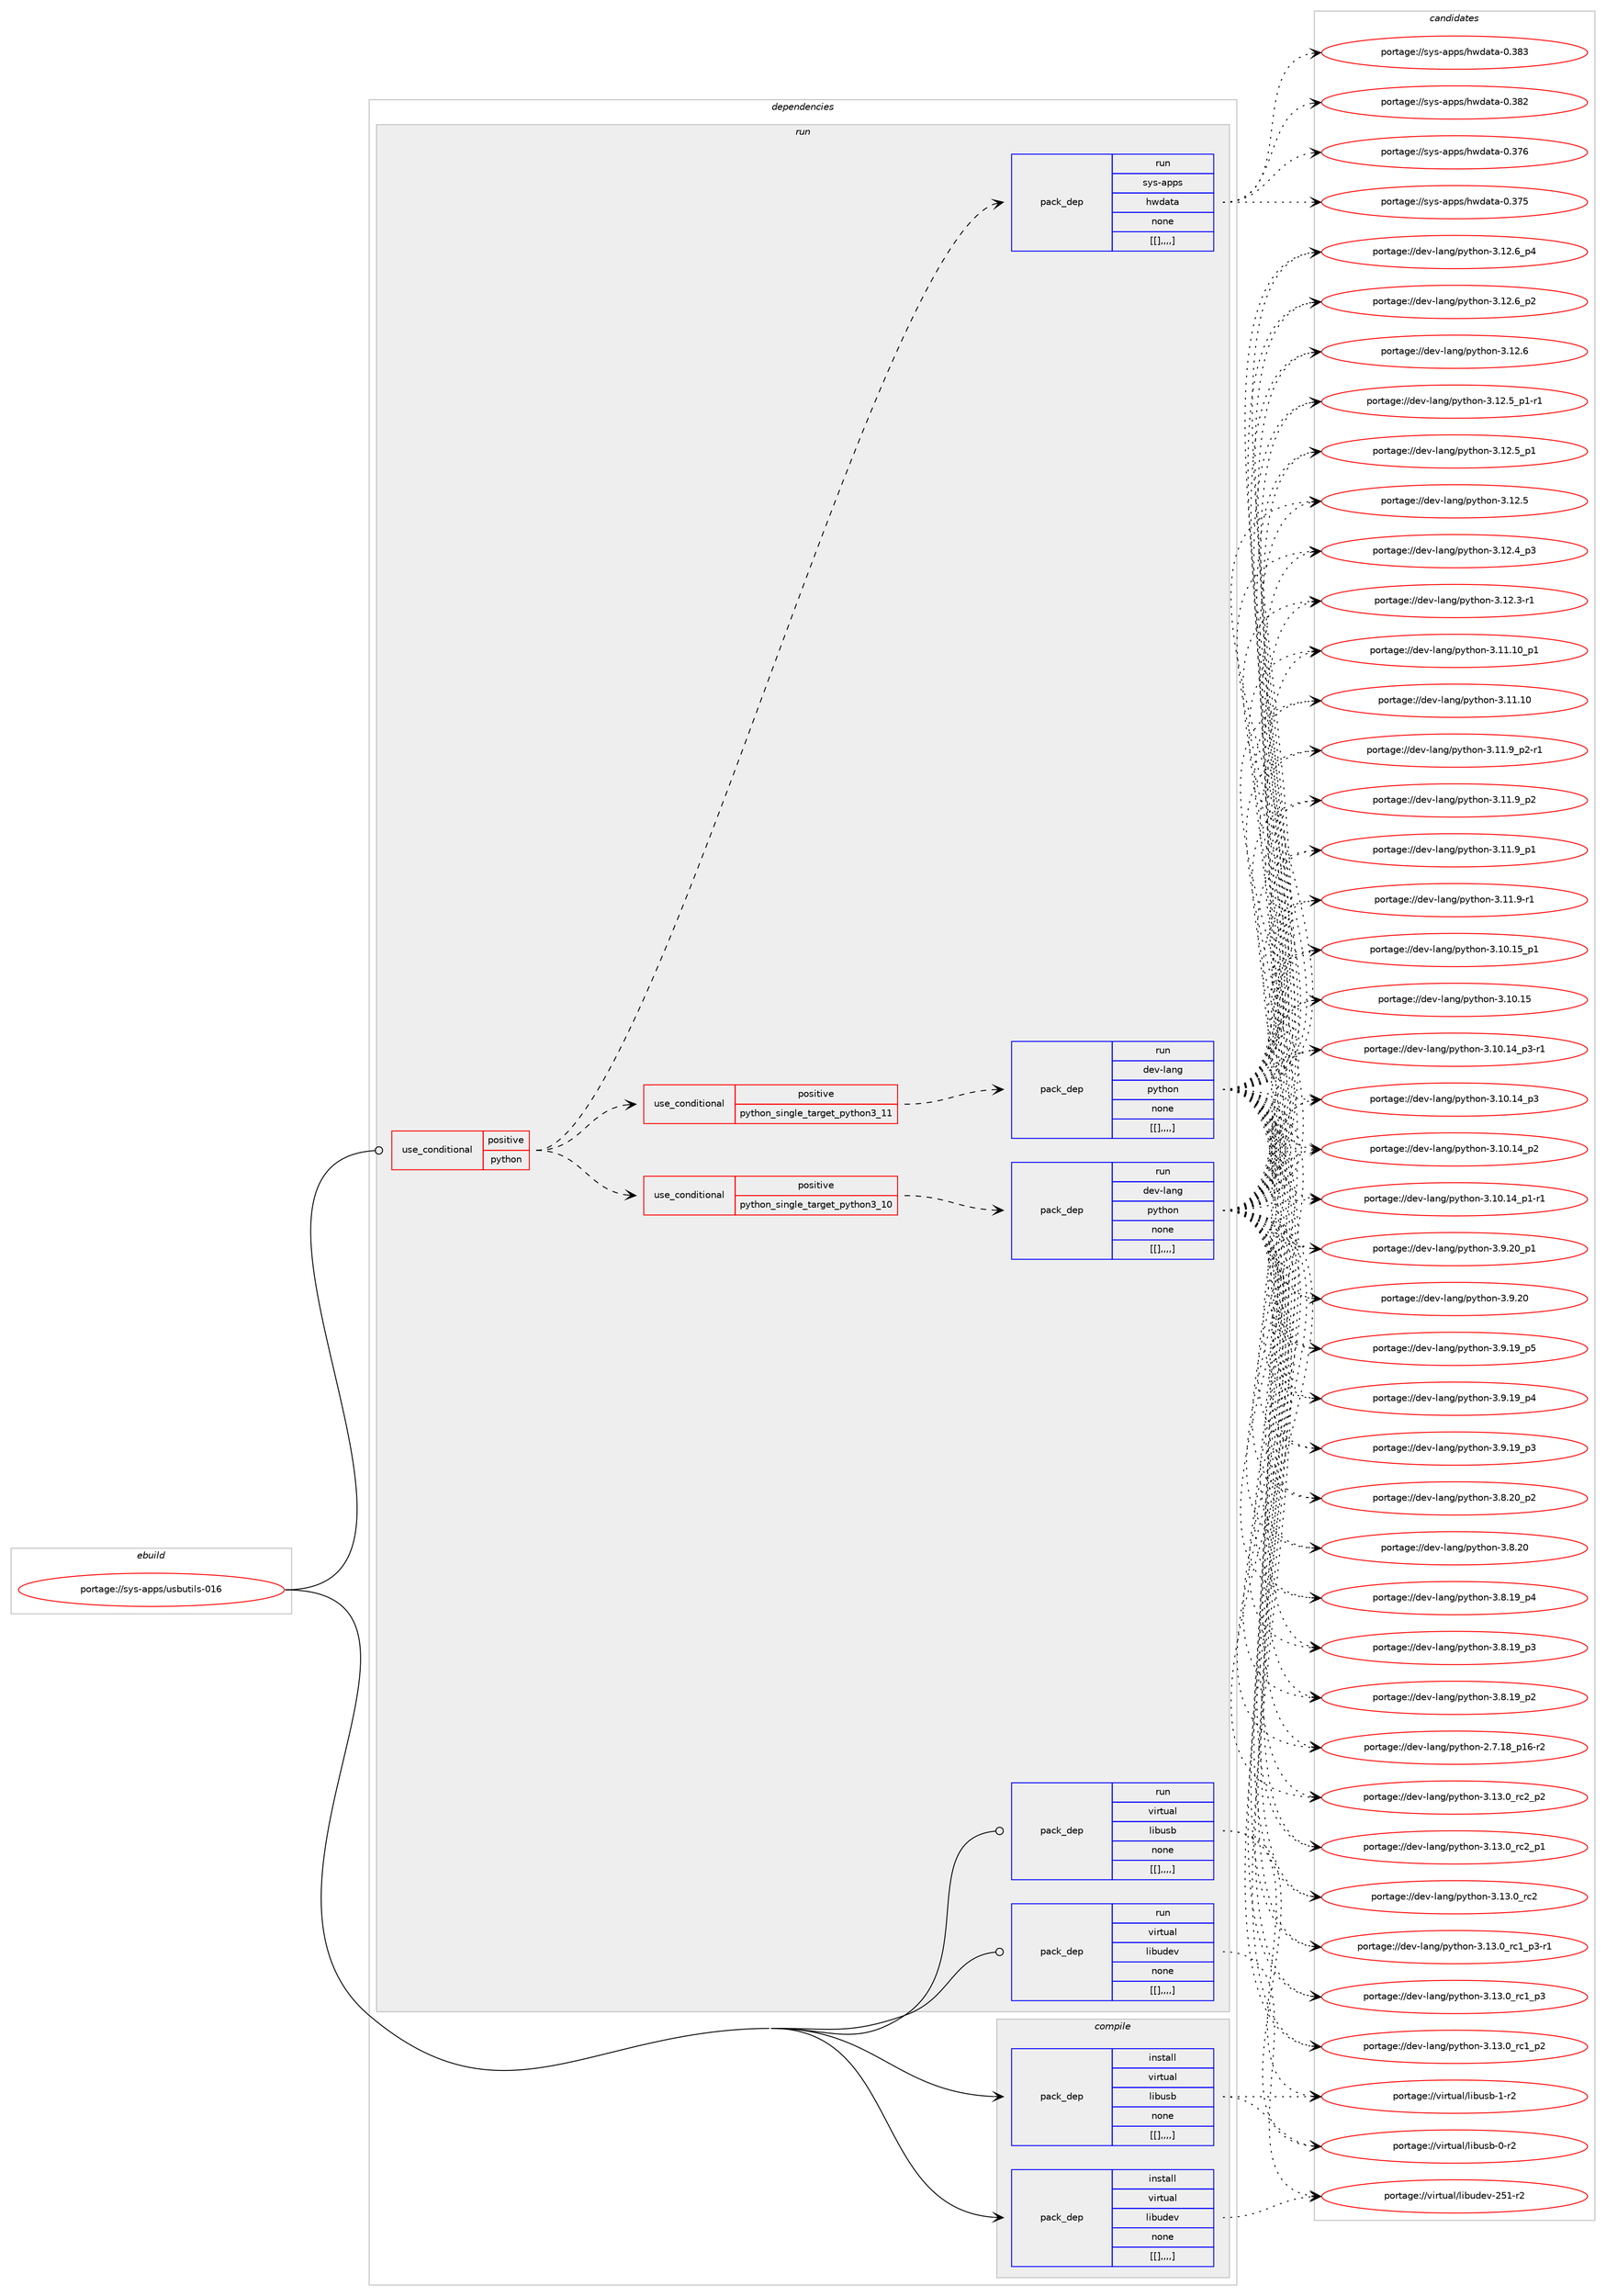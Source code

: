 digraph prolog {

# *************
# Graph options
# *************

newrank=true;
concentrate=true;
compound=true;
graph [rankdir=LR,fontname=Helvetica,fontsize=10,ranksep=1.5];#, ranksep=2.5, nodesep=0.2];
edge  [arrowhead=vee];
node  [fontname=Helvetica,fontsize=10];

# **********
# The ebuild
# **********

subgraph cluster_leftcol {
color=gray;
label=<<i>ebuild</i>>;
id [label="portage://sys-apps/usbutils-016", color=red, width=4, href="../sys-apps/usbutils-016.svg"];
}

# ****************
# The dependencies
# ****************

subgraph cluster_midcol {
color=gray;
label=<<i>dependencies</i>>;
subgraph cluster_compile {
fillcolor="#eeeeee";
style=filled;
label=<<i>compile</i>>;
subgraph pack5821 {
dependency9052 [label=<<TABLE BORDER="0" CELLBORDER="1" CELLSPACING="0" CELLPADDING="4" WIDTH="220"><TR><TD ROWSPAN="6" CELLPADDING="30">pack_dep</TD></TR><TR><TD WIDTH="110">install</TD></TR><TR><TD>virtual</TD></TR><TR><TD>libudev</TD></TR><TR><TD>none</TD></TR><TR><TD>[[],,,,]</TD></TR></TABLE>>, shape=none, color=blue];
}
id:e -> dependency9052:w [weight=20,style="solid",arrowhead="vee"];
subgraph pack5822 {
dependency9053 [label=<<TABLE BORDER="0" CELLBORDER="1" CELLSPACING="0" CELLPADDING="4" WIDTH="220"><TR><TD ROWSPAN="6" CELLPADDING="30">pack_dep</TD></TR><TR><TD WIDTH="110">install</TD></TR><TR><TD>virtual</TD></TR><TR><TD>libusb</TD></TR><TR><TD>none</TD></TR><TR><TD>[[],,,,]</TD></TR></TABLE>>, shape=none, color=blue];
}
id:e -> dependency9053:w [weight=20,style="solid",arrowhead="vee"];
}
subgraph cluster_compileandrun {
fillcolor="#eeeeee";
style=filled;
label=<<i>compile and run</i>>;
}
subgraph cluster_run {
fillcolor="#eeeeee";
style=filled;
label=<<i>run</i>>;
subgraph cond3203 {
dependency9054 [label=<<TABLE BORDER="0" CELLBORDER="1" CELLSPACING="0" CELLPADDING="4"><TR><TD ROWSPAN="3" CELLPADDING="10">use_conditional</TD></TR><TR><TD>positive</TD></TR><TR><TD>python</TD></TR></TABLE>>, shape=none, color=red];
subgraph cond3204 {
dependency9055 [label=<<TABLE BORDER="0" CELLBORDER="1" CELLSPACING="0" CELLPADDING="4"><TR><TD ROWSPAN="3" CELLPADDING="10">use_conditional</TD></TR><TR><TD>positive</TD></TR><TR><TD>python_single_target_python3_10</TD></TR></TABLE>>, shape=none, color=red];
subgraph pack5823 {
dependency9056 [label=<<TABLE BORDER="0" CELLBORDER="1" CELLSPACING="0" CELLPADDING="4" WIDTH="220"><TR><TD ROWSPAN="6" CELLPADDING="30">pack_dep</TD></TR><TR><TD WIDTH="110">run</TD></TR><TR><TD>dev-lang</TD></TR><TR><TD>python</TD></TR><TR><TD>none</TD></TR><TR><TD>[[],,,,]</TD></TR></TABLE>>, shape=none, color=blue];
}
dependency9055:e -> dependency9056:w [weight=20,style="dashed",arrowhead="vee"];
}
dependency9054:e -> dependency9055:w [weight=20,style="dashed",arrowhead="vee"];
subgraph cond3205 {
dependency9057 [label=<<TABLE BORDER="0" CELLBORDER="1" CELLSPACING="0" CELLPADDING="4"><TR><TD ROWSPAN="3" CELLPADDING="10">use_conditional</TD></TR><TR><TD>positive</TD></TR><TR><TD>python_single_target_python3_11</TD></TR></TABLE>>, shape=none, color=red];
subgraph pack5824 {
dependency9058 [label=<<TABLE BORDER="0" CELLBORDER="1" CELLSPACING="0" CELLPADDING="4" WIDTH="220"><TR><TD ROWSPAN="6" CELLPADDING="30">pack_dep</TD></TR><TR><TD WIDTH="110">run</TD></TR><TR><TD>dev-lang</TD></TR><TR><TD>python</TD></TR><TR><TD>none</TD></TR><TR><TD>[[],,,,]</TD></TR></TABLE>>, shape=none, color=blue];
}
dependency9057:e -> dependency9058:w [weight=20,style="dashed",arrowhead="vee"];
}
dependency9054:e -> dependency9057:w [weight=20,style="dashed",arrowhead="vee"];
subgraph pack5825 {
dependency9059 [label=<<TABLE BORDER="0" CELLBORDER="1" CELLSPACING="0" CELLPADDING="4" WIDTH="220"><TR><TD ROWSPAN="6" CELLPADDING="30">pack_dep</TD></TR><TR><TD WIDTH="110">run</TD></TR><TR><TD>sys-apps</TD></TR><TR><TD>hwdata</TD></TR><TR><TD>none</TD></TR><TR><TD>[[],,,,]</TD></TR></TABLE>>, shape=none, color=blue];
}
dependency9054:e -> dependency9059:w [weight=20,style="dashed",arrowhead="vee"];
}
id:e -> dependency9054:w [weight=20,style="solid",arrowhead="odot"];
subgraph pack5826 {
dependency9060 [label=<<TABLE BORDER="0" CELLBORDER="1" CELLSPACING="0" CELLPADDING="4" WIDTH="220"><TR><TD ROWSPAN="6" CELLPADDING="30">pack_dep</TD></TR><TR><TD WIDTH="110">run</TD></TR><TR><TD>virtual</TD></TR><TR><TD>libudev</TD></TR><TR><TD>none</TD></TR><TR><TD>[[],,,,]</TD></TR></TABLE>>, shape=none, color=blue];
}
id:e -> dependency9060:w [weight=20,style="solid",arrowhead="odot"];
subgraph pack5827 {
dependency9061 [label=<<TABLE BORDER="0" CELLBORDER="1" CELLSPACING="0" CELLPADDING="4" WIDTH="220"><TR><TD ROWSPAN="6" CELLPADDING="30">pack_dep</TD></TR><TR><TD WIDTH="110">run</TD></TR><TR><TD>virtual</TD></TR><TR><TD>libusb</TD></TR><TR><TD>none</TD></TR><TR><TD>[[],,,,]</TD></TR></TABLE>>, shape=none, color=blue];
}
id:e -> dependency9061:w [weight=20,style="solid",arrowhead="odot"];
}
}

# **************
# The candidates
# **************

subgraph cluster_choices {
rank=same;
color=gray;
label=<<i>candidates</i>>;

subgraph choice5821 {
color=black;
nodesep=1;
choice118105114116117971084710810598117100101118455053494511450 [label="portage://virtual/libudev-251-r2", color=red, width=4,href="../virtual/libudev-251-r2.svg"];
dependency9052:e -> choice118105114116117971084710810598117100101118455053494511450:w [style=dotted,weight="100"];
}
subgraph choice5822 {
color=black;
nodesep=1;
choice1181051141161179710847108105981171159845494511450 [label="portage://virtual/libusb-1-r2", color=red, width=4,href="../virtual/libusb-1-r2.svg"];
choice1181051141161179710847108105981171159845484511450 [label="portage://virtual/libusb-0-r2", color=red, width=4,href="../virtual/libusb-0-r2.svg"];
dependency9053:e -> choice1181051141161179710847108105981171159845494511450:w [style=dotted,weight="100"];
dependency9053:e -> choice1181051141161179710847108105981171159845484511450:w [style=dotted,weight="100"];
}
subgraph choice5823 {
color=black;
nodesep=1;
choice100101118451089711010347112121116104111110455146495146489511499509511250 [label="portage://dev-lang/python-3.13.0_rc2_p2", color=red, width=4,href="../dev-lang/python-3.13.0_rc2_p2.svg"];
choice100101118451089711010347112121116104111110455146495146489511499509511249 [label="portage://dev-lang/python-3.13.0_rc2_p1", color=red, width=4,href="../dev-lang/python-3.13.0_rc2_p1.svg"];
choice10010111845108971101034711212111610411111045514649514648951149950 [label="portage://dev-lang/python-3.13.0_rc2", color=red, width=4,href="../dev-lang/python-3.13.0_rc2.svg"];
choice1001011184510897110103471121211161041111104551464951464895114994995112514511449 [label="portage://dev-lang/python-3.13.0_rc1_p3-r1", color=red, width=4,href="../dev-lang/python-3.13.0_rc1_p3-r1.svg"];
choice100101118451089711010347112121116104111110455146495146489511499499511251 [label="portage://dev-lang/python-3.13.0_rc1_p3", color=red, width=4,href="../dev-lang/python-3.13.0_rc1_p3.svg"];
choice100101118451089711010347112121116104111110455146495146489511499499511250 [label="portage://dev-lang/python-3.13.0_rc1_p2", color=red, width=4,href="../dev-lang/python-3.13.0_rc1_p2.svg"];
choice100101118451089711010347112121116104111110455146495046549511252 [label="portage://dev-lang/python-3.12.6_p4", color=red, width=4,href="../dev-lang/python-3.12.6_p4.svg"];
choice100101118451089711010347112121116104111110455146495046549511250 [label="portage://dev-lang/python-3.12.6_p2", color=red, width=4,href="../dev-lang/python-3.12.6_p2.svg"];
choice10010111845108971101034711212111610411111045514649504654 [label="portage://dev-lang/python-3.12.6", color=red, width=4,href="../dev-lang/python-3.12.6.svg"];
choice1001011184510897110103471121211161041111104551464950465395112494511449 [label="portage://dev-lang/python-3.12.5_p1-r1", color=red, width=4,href="../dev-lang/python-3.12.5_p1-r1.svg"];
choice100101118451089711010347112121116104111110455146495046539511249 [label="portage://dev-lang/python-3.12.5_p1", color=red, width=4,href="../dev-lang/python-3.12.5_p1.svg"];
choice10010111845108971101034711212111610411111045514649504653 [label="portage://dev-lang/python-3.12.5", color=red, width=4,href="../dev-lang/python-3.12.5.svg"];
choice100101118451089711010347112121116104111110455146495046529511251 [label="portage://dev-lang/python-3.12.4_p3", color=red, width=4,href="../dev-lang/python-3.12.4_p3.svg"];
choice100101118451089711010347112121116104111110455146495046514511449 [label="portage://dev-lang/python-3.12.3-r1", color=red, width=4,href="../dev-lang/python-3.12.3-r1.svg"];
choice10010111845108971101034711212111610411111045514649494649489511249 [label="portage://dev-lang/python-3.11.10_p1", color=red, width=4,href="../dev-lang/python-3.11.10_p1.svg"];
choice1001011184510897110103471121211161041111104551464949464948 [label="portage://dev-lang/python-3.11.10", color=red, width=4,href="../dev-lang/python-3.11.10.svg"];
choice1001011184510897110103471121211161041111104551464949465795112504511449 [label="portage://dev-lang/python-3.11.9_p2-r1", color=red, width=4,href="../dev-lang/python-3.11.9_p2-r1.svg"];
choice100101118451089711010347112121116104111110455146494946579511250 [label="portage://dev-lang/python-3.11.9_p2", color=red, width=4,href="../dev-lang/python-3.11.9_p2.svg"];
choice100101118451089711010347112121116104111110455146494946579511249 [label="portage://dev-lang/python-3.11.9_p1", color=red, width=4,href="../dev-lang/python-3.11.9_p1.svg"];
choice100101118451089711010347112121116104111110455146494946574511449 [label="portage://dev-lang/python-3.11.9-r1", color=red, width=4,href="../dev-lang/python-3.11.9-r1.svg"];
choice10010111845108971101034711212111610411111045514649484649539511249 [label="portage://dev-lang/python-3.10.15_p1", color=red, width=4,href="../dev-lang/python-3.10.15_p1.svg"];
choice1001011184510897110103471121211161041111104551464948464953 [label="portage://dev-lang/python-3.10.15", color=red, width=4,href="../dev-lang/python-3.10.15.svg"];
choice100101118451089711010347112121116104111110455146494846495295112514511449 [label="portage://dev-lang/python-3.10.14_p3-r1", color=red, width=4,href="../dev-lang/python-3.10.14_p3-r1.svg"];
choice10010111845108971101034711212111610411111045514649484649529511251 [label="portage://dev-lang/python-3.10.14_p3", color=red, width=4,href="../dev-lang/python-3.10.14_p3.svg"];
choice10010111845108971101034711212111610411111045514649484649529511250 [label="portage://dev-lang/python-3.10.14_p2", color=red, width=4,href="../dev-lang/python-3.10.14_p2.svg"];
choice100101118451089711010347112121116104111110455146494846495295112494511449 [label="portage://dev-lang/python-3.10.14_p1-r1", color=red, width=4,href="../dev-lang/python-3.10.14_p1-r1.svg"];
choice100101118451089711010347112121116104111110455146574650489511249 [label="portage://dev-lang/python-3.9.20_p1", color=red, width=4,href="../dev-lang/python-3.9.20_p1.svg"];
choice10010111845108971101034711212111610411111045514657465048 [label="portage://dev-lang/python-3.9.20", color=red, width=4,href="../dev-lang/python-3.9.20.svg"];
choice100101118451089711010347112121116104111110455146574649579511253 [label="portage://dev-lang/python-3.9.19_p5", color=red, width=4,href="../dev-lang/python-3.9.19_p5.svg"];
choice100101118451089711010347112121116104111110455146574649579511252 [label="portage://dev-lang/python-3.9.19_p4", color=red, width=4,href="../dev-lang/python-3.9.19_p4.svg"];
choice100101118451089711010347112121116104111110455146574649579511251 [label="portage://dev-lang/python-3.9.19_p3", color=red, width=4,href="../dev-lang/python-3.9.19_p3.svg"];
choice100101118451089711010347112121116104111110455146564650489511250 [label="portage://dev-lang/python-3.8.20_p2", color=red, width=4,href="../dev-lang/python-3.8.20_p2.svg"];
choice10010111845108971101034711212111610411111045514656465048 [label="portage://dev-lang/python-3.8.20", color=red, width=4,href="../dev-lang/python-3.8.20.svg"];
choice100101118451089711010347112121116104111110455146564649579511252 [label="portage://dev-lang/python-3.8.19_p4", color=red, width=4,href="../dev-lang/python-3.8.19_p4.svg"];
choice100101118451089711010347112121116104111110455146564649579511251 [label="portage://dev-lang/python-3.8.19_p3", color=red, width=4,href="../dev-lang/python-3.8.19_p3.svg"];
choice100101118451089711010347112121116104111110455146564649579511250 [label="portage://dev-lang/python-3.8.19_p2", color=red, width=4,href="../dev-lang/python-3.8.19_p2.svg"];
choice100101118451089711010347112121116104111110455046554649569511249544511450 [label="portage://dev-lang/python-2.7.18_p16-r2", color=red, width=4,href="../dev-lang/python-2.7.18_p16-r2.svg"];
dependency9056:e -> choice100101118451089711010347112121116104111110455146495146489511499509511250:w [style=dotted,weight="100"];
dependency9056:e -> choice100101118451089711010347112121116104111110455146495146489511499509511249:w [style=dotted,weight="100"];
dependency9056:e -> choice10010111845108971101034711212111610411111045514649514648951149950:w [style=dotted,weight="100"];
dependency9056:e -> choice1001011184510897110103471121211161041111104551464951464895114994995112514511449:w [style=dotted,weight="100"];
dependency9056:e -> choice100101118451089711010347112121116104111110455146495146489511499499511251:w [style=dotted,weight="100"];
dependency9056:e -> choice100101118451089711010347112121116104111110455146495146489511499499511250:w [style=dotted,weight="100"];
dependency9056:e -> choice100101118451089711010347112121116104111110455146495046549511252:w [style=dotted,weight="100"];
dependency9056:e -> choice100101118451089711010347112121116104111110455146495046549511250:w [style=dotted,weight="100"];
dependency9056:e -> choice10010111845108971101034711212111610411111045514649504654:w [style=dotted,weight="100"];
dependency9056:e -> choice1001011184510897110103471121211161041111104551464950465395112494511449:w [style=dotted,weight="100"];
dependency9056:e -> choice100101118451089711010347112121116104111110455146495046539511249:w [style=dotted,weight="100"];
dependency9056:e -> choice10010111845108971101034711212111610411111045514649504653:w [style=dotted,weight="100"];
dependency9056:e -> choice100101118451089711010347112121116104111110455146495046529511251:w [style=dotted,weight="100"];
dependency9056:e -> choice100101118451089711010347112121116104111110455146495046514511449:w [style=dotted,weight="100"];
dependency9056:e -> choice10010111845108971101034711212111610411111045514649494649489511249:w [style=dotted,weight="100"];
dependency9056:e -> choice1001011184510897110103471121211161041111104551464949464948:w [style=dotted,weight="100"];
dependency9056:e -> choice1001011184510897110103471121211161041111104551464949465795112504511449:w [style=dotted,weight="100"];
dependency9056:e -> choice100101118451089711010347112121116104111110455146494946579511250:w [style=dotted,weight="100"];
dependency9056:e -> choice100101118451089711010347112121116104111110455146494946579511249:w [style=dotted,weight="100"];
dependency9056:e -> choice100101118451089711010347112121116104111110455146494946574511449:w [style=dotted,weight="100"];
dependency9056:e -> choice10010111845108971101034711212111610411111045514649484649539511249:w [style=dotted,weight="100"];
dependency9056:e -> choice1001011184510897110103471121211161041111104551464948464953:w [style=dotted,weight="100"];
dependency9056:e -> choice100101118451089711010347112121116104111110455146494846495295112514511449:w [style=dotted,weight="100"];
dependency9056:e -> choice10010111845108971101034711212111610411111045514649484649529511251:w [style=dotted,weight="100"];
dependency9056:e -> choice10010111845108971101034711212111610411111045514649484649529511250:w [style=dotted,weight="100"];
dependency9056:e -> choice100101118451089711010347112121116104111110455146494846495295112494511449:w [style=dotted,weight="100"];
dependency9056:e -> choice100101118451089711010347112121116104111110455146574650489511249:w [style=dotted,weight="100"];
dependency9056:e -> choice10010111845108971101034711212111610411111045514657465048:w [style=dotted,weight="100"];
dependency9056:e -> choice100101118451089711010347112121116104111110455146574649579511253:w [style=dotted,weight="100"];
dependency9056:e -> choice100101118451089711010347112121116104111110455146574649579511252:w [style=dotted,weight="100"];
dependency9056:e -> choice100101118451089711010347112121116104111110455146574649579511251:w [style=dotted,weight="100"];
dependency9056:e -> choice100101118451089711010347112121116104111110455146564650489511250:w [style=dotted,weight="100"];
dependency9056:e -> choice10010111845108971101034711212111610411111045514656465048:w [style=dotted,weight="100"];
dependency9056:e -> choice100101118451089711010347112121116104111110455146564649579511252:w [style=dotted,weight="100"];
dependency9056:e -> choice100101118451089711010347112121116104111110455146564649579511251:w [style=dotted,weight="100"];
dependency9056:e -> choice100101118451089711010347112121116104111110455146564649579511250:w [style=dotted,weight="100"];
dependency9056:e -> choice100101118451089711010347112121116104111110455046554649569511249544511450:w [style=dotted,weight="100"];
}
subgraph choice5824 {
color=black;
nodesep=1;
choice100101118451089711010347112121116104111110455146495146489511499509511250 [label="portage://dev-lang/python-3.13.0_rc2_p2", color=red, width=4,href="../dev-lang/python-3.13.0_rc2_p2.svg"];
choice100101118451089711010347112121116104111110455146495146489511499509511249 [label="portage://dev-lang/python-3.13.0_rc2_p1", color=red, width=4,href="../dev-lang/python-3.13.0_rc2_p1.svg"];
choice10010111845108971101034711212111610411111045514649514648951149950 [label="portage://dev-lang/python-3.13.0_rc2", color=red, width=4,href="../dev-lang/python-3.13.0_rc2.svg"];
choice1001011184510897110103471121211161041111104551464951464895114994995112514511449 [label="portage://dev-lang/python-3.13.0_rc1_p3-r1", color=red, width=4,href="../dev-lang/python-3.13.0_rc1_p3-r1.svg"];
choice100101118451089711010347112121116104111110455146495146489511499499511251 [label="portage://dev-lang/python-3.13.0_rc1_p3", color=red, width=4,href="../dev-lang/python-3.13.0_rc1_p3.svg"];
choice100101118451089711010347112121116104111110455146495146489511499499511250 [label="portage://dev-lang/python-3.13.0_rc1_p2", color=red, width=4,href="../dev-lang/python-3.13.0_rc1_p2.svg"];
choice100101118451089711010347112121116104111110455146495046549511252 [label="portage://dev-lang/python-3.12.6_p4", color=red, width=4,href="../dev-lang/python-3.12.6_p4.svg"];
choice100101118451089711010347112121116104111110455146495046549511250 [label="portage://dev-lang/python-3.12.6_p2", color=red, width=4,href="../dev-lang/python-3.12.6_p2.svg"];
choice10010111845108971101034711212111610411111045514649504654 [label="portage://dev-lang/python-3.12.6", color=red, width=4,href="../dev-lang/python-3.12.6.svg"];
choice1001011184510897110103471121211161041111104551464950465395112494511449 [label="portage://dev-lang/python-3.12.5_p1-r1", color=red, width=4,href="../dev-lang/python-3.12.5_p1-r1.svg"];
choice100101118451089711010347112121116104111110455146495046539511249 [label="portage://dev-lang/python-3.12.5_p1", color=red, width=4,href="../dev-lang/python-3.12.5_p1.svg"];
choice10010111845108971101034711212111610411111045514649504653 [label="portage://dev-lang/python-3.12.5", color=red, width=4,href="../dev-lang/python-3.12.5.svg"];
choice100101118451089711010347112121116104111110455146495046529511251 [label="portage://dev-lang/python-3.12.4_p3", color=red, width=4,href="../dev-lang/python-3.12.4_p3.svg"];
choice100101118451089711010347112121116104111110455146495046514511449 [label="portage://dev-lang/python-3.12.3-r1", color=red, width=4,href="../dev-lang/python-3.12.3-r1.svg"];
choice10010111845108971101034711212111610411111045514649494649489511249 [label="portage://dev-lang/python-3.11.10_p1", color=red, width=4,href="../dev-lang/python-3.11.10_p1.svg"];
choice1001011184510897110103471121211161041111104551464949464948 [label="portage://dev-lang/python-3.11.10", color=red, width=4,href="../dev-lang/python-3.11.10.svg"];
choice1001011184510897110103471121211161041111104551464949465795112504511449 [label="portage://dev-lang/python-3.11.9_p2-r1", color=red, width=4,href="../dev-lang/python-3.11.9_p2-r1.svg"];
choice100101118451089711010347112121116104111110455146494946579511250 [label="portage://dev-lang/python-3.11.9_p2", color=red, width=4,href="../dev-lang/python-3.11.9_p2.svg"];
choice100101118451089711010347112121116104111110455146494946579511249 [label="portage://dev-lang/python-3.11.9_p1", color=red, width=4,href="../dev-lang/python-3.11.9_p1.svg"];
choice100101118451089711010347112121116104111110455146494946574511449 [label="portage://dev-lang/python-3.11.9-r1", color=red, width=4,href="../dev-lang/python-3.11.9-r1.svg"];
choice10010111845108971101034711212111610411111045514649484649539511249 [label="portage://dev-lang/python-3.10.15_p1", color=red, width=4,href="../dev-lang/python-3.10.15_p1.svg"];
choice1001011184510897110103471121211161041111104551464948464953 [label="portage://dev-lang/python-3.10.15", color=red, width=4,href="../dev-lang/python-3.10.15.svg"];
choice100101118451089711010347112121116104111110455146494846495295112514511449 [label="portage://dev-lang/python-3.10.14_p3-r1", color=red, width=4,href="../dev-lang/python-3.10.14_p3-r1.svg"];
choice10010111845108971101034711212111610411111045514649484649529511251 [label="portage://dev-lang/python-3.10.14_p3", color=red, width=4,href="../dev-lang/python-3.10.14_p3.svg"];
choice10010111845108971101034711212111610411111045514649484649529511250 [label="portage://dev-lang/python-3.10.14_p2", color=red, width=4,href="../dev-lang/python-3.10.14_p2.svg"];
choice100101118451089711010347112121116104111110455146494846495295112494511449 [label="portage://dev-lang/python-3.10.14_p1-r1", color=red, width=4,href="../dev-lang/python-3.10.14_p1-r1.svg"];
choice100101118451089711010347112121116104111110455146574650489511249 [label="portage://dev-lang/python-3.9.20_p1", color=red, width=4,href="../dev-lang/python-3.9.20_p1.svg"];
choice10010111845108971101034711212111610411111045514657465048 [label="portage://dev-lang/python-3.9.20", color=red, width=4,href="../dev-lang/python-3.9.20.svg"];
choice100101118451089711010347112121116104111110455146574649579511253 [label="portage://dev-lang/python-3.9.19_p5", color=red, width=4,href="../dev-lang/python-3.9.19_p5.svg"];
choice100101118451089711010347112121116104111110455146574649579511252 [label="portage://dev-lang/python-3.9.19_p4", color=red, width=4,href="../dev-lang/python-3.9.19_p4.svg"];
choice100101118451089711010347112121116104111110455146574649579511251 [label="portage://dev-lang/python-3.9.19_p3", color=red, width=4,href="../dev-lang/python-3.9.19_p3.svg"];
choice100101118451089711010347112121116104111110455146564650489511250 [label="portage://dev-lang/python-3.8.20_p2", color=red, width=4,href="../dev-lang/python-3.8.20_p2.svg"];
choice10010111845108971101034711212111610411111045514656465048 [label="portage://dev-lang/python-3.8.20", color=red, width=4,href="../dev-lang/python-3.8.20.svg"];
choice100101118451089711010347112121116104111110455146564649579511252 [label="portage://dev-lang/python-3.8.19_p4", color=red, width=4,href="../dev-lang/python-3.8.19_p4.svg"];
choice100101118451089711010347112121116104111110455146564649579511251 [label="portage://dev-lang/python-3.8.19_p3", color=red, width=4,href="../dev-lang/python-3.8.19_p3.svg"];
choice100101118451089711010347112121116104111110455146564649579511250 [label="portage://dev-lang/python-3.8.19_p2", color=red, width=4,href="../dev-lang/python-3.8.19_p2.svg"];
choice100101118451089711010347112121116104111110455046554649569511249544511450 [label="portage://dev-lang/python-2.7.18_p16-r2", color=red, width=4,href="../dev-lang/python-2.7.18_p16-r2.svg"];
dependency9058:e -> choice100101118451089711010347112121116104111110455146495146489511499509511250:w [style=dotted,weight="100"];
dependency9058:e -> choice100101118451089711010347112121116104111110455146495146489511499509511249:w [style=dotted,weight="100"];
dependency9058:e -> choice10010111845108971101034711212111610411111045514649514648951149950:w [style=dotted,weight="100"];
dependency9058:e -> choice1001011184510897110103471121211161041111104551464951464895114994995112514511449:w [style=dotted,weight="100"];
dependency9058:e -> choice100101118451089711010347112121116104111110455146495146489511499499511251:w [style=dotted,weight="100"];
dependency9058:e -> choice100101118451089711010347112121116104111110455146495146489511499499511250:w [style=dotted,weight="100"];
dependency9058:e -> choice100101118451089711010347112121116104111110455146495046549511252:w [style=dotted,weight="100"];
dependency9058:e -> choice100101118451089711010347112121116104111110455146495046549511250:w [style=dotted,weight="100"];
dependency9058:e -> choice10010111845108971101034711212111610411111045514649504654:w [style=dotted,weight="100"];
dependency9058:e -> choice1001011184510897110103471121211161041111104551464950465395112494511449:w [style=dotted,weight="100"];
dependency9058:e -> choice100101118451089711010347112121116104111110455146495046539511249:w [style=dotted,weight="100"];
dependency9058:e -> choice10010111845108971101034711212111610411111045514649504653:w [style=dotted,weight="100"];
dependency9058:e -> choice100101118451089711010347112121116104111110455146495046529511251:w [style=dotted,weight="100"];
dependency9058:e -> choice100101118451089711010347112121116104111110455146495046514511449:w [style=dotted,weight="100"];
dependency9058:e -> choice10010111845108971101034711212111610411111045514649494649489511249:w [style=dotted,weight="100"];
dependency9058:e -> choice1001011184510897110103471121211161041111104551464949464948:w [style=dotted,weight="100"];
dependency9058:e -> choice1001011184510897110103471121211161041111104551464949465795112504511449:w [style=dotted,weight="100"];
dependency9058:e -> choice100101118451089711010347112121116104111110455146494946579511250:w [style=dotted,weight="100"];
dependency9058:e -> choice100101118451089711010347112121116104111110455146494946579511249:w [style=dotted,weight="100"];
dependency9058:e -> choice100101118451089711010347112121116104111110455146494946574511449:w [style=dotted,weight="100"];
dependency9058:e -> choice10010111845108971101034711212111610411111045514649484649539511249:w [style=dotted,weight="100"];
dependency9058:e -> choice1001011184510897110103471121211161041111104551464948464953:w [style=dotted,weight="100"];
dependency9058:e -> choice100101118451089711010347112121116104111110455146494846495295112514511449:w [style=dotted,weight="100"];
dependency9058:e -> choice10010111845108971101034711212111610411111045514649484649529511251:w [style=dotted,weight="100"];
dependency9058:e -> choice10010111845108971101034711212111610411111045514649484649529511250:w [style=dotted,weight="100"];
dependency9058:e -> choice100101118451089711010347112121116104111110455146494846495295112494511449:w [style=dotted,weight="100"];
dependency9058:e -> choice100101118451089711010347112121116104111110455146574650489511249:w [style=dotted,weight="100"];
dependency9058:e -> choice10010111845108971101034711212111610411111045514657465048:w [style=dotted,weight="100"];
dependency9058:e -> choice100101118451089711010347112121116104111110455146574649579511253:w [style=dotted,weight="100"];
dependency9058:e -> choice100101118451089711010347112121116104111110455146574649579511252:w [style=dotted,weight="100"];
dependency9058:e -> choice100101118451089711010347112121116104111110455146574649579511251:w [style=dotted,weight="100"];
dependency9058:e -> choice100101118451089711010347112121116104111110455146564650489511250:w [style=dotted,weight="100"];
dependency9058:e -> choice10010111845108971101034711212111610411111045514656465048:w [style=dotted,weight="100"];
dependency9058:e -> choice100101118451089711010347112121116104111110455146564649579511252:w [style=dotted,weight="100"];
dependency9058:e -> choice100101118451089711010347112121116104111110455146564649579511251:w [style=dotted,weight="100"];
dependency9058:e -> choice100101118451089711010347112121116104111110455146564649579511250:w [style=dotted,weight="100"];
dependency9058:e -> choice100101118451089711010347112121116104111110455046554649569511249544511450:w [style=dotted,weight="100"];
}
subgraph choice5825 {
color=black;
nodesep=1;
choice1151211154597112112115471041191009711697454846515651 [label="portage://sys-apps/hwdata-0.383", color=red, width=4,href="../sys-apps/hwdata-0.383.svg"];
choice1151211154597112112115471041191009711697454846515650 [label="portage://sys-apps/hwdata-0.382", color=red, width=4,href="../sys-apps/hwdata-0.382.svg"];
choice1151211154597112112115471041191009711697454846515554 [label="portage://sys-apps/hwdata-0.376", color=red, width=4,href="../sys-apps/hwdata-0.376.svg"];
choice1151211154597112112115471041191009711697454846515553 [label="portage://sys-apps/hwdata-0.375", color=red, width=4,href="../sys-apps/hwdata-0.375.svg"];
dependency9059:e -> choice1151211154597112112115471041191009711697454846515651:w [style=dotted,weight="100"];
dependency9059:e -> choice1151211154597112112115471041191009711697454846515650:w [style=dotted,weight="100"];
dependency9059:e -> choice1151211154597112112115471041191009711697454846515554:w [style=dotted,weight="100"];
dependency9059:e -> choice1151211154597112112115471041191009711697454846515553:w [style=dotted,weight="100"];
}
subgraph choice5826 {
color=black;
nodesep=1;
choice118105114116117971084710810598117100101118455053494511450 [label="portage://virtual/libudev-251-r2", color=red, width=4,href="../virtual/libudev-251-r2.svg"];
dependency9060:e -> choice118105114116117971084710810598117100101118455053494511450:w [style=dotted,weight="100"];
}
subgraph choice5827 {
color=black;
nodesep=1;
choice1181051141161179710847108105981171159845494511450 [label="portage://virtual/libusb-1-r2", color=red, width=4,href="../virtual/libusb-1-r2.svg"];
choice1181051141161179710847108105981171159845484511450 [label="portage://virtual/libusb-0-r2", color=red, width=4,href="../virtual/libusb-0-r2.svg"];
dependency9061:e -> choice1181051141161179710847108105981171159845494511450:w [style=dotted,weight="100"];
dependency9061:e -> choice1181051141161179710847108105981171159845484511450:w [style=dotted,weight="100"];
}
}

}

